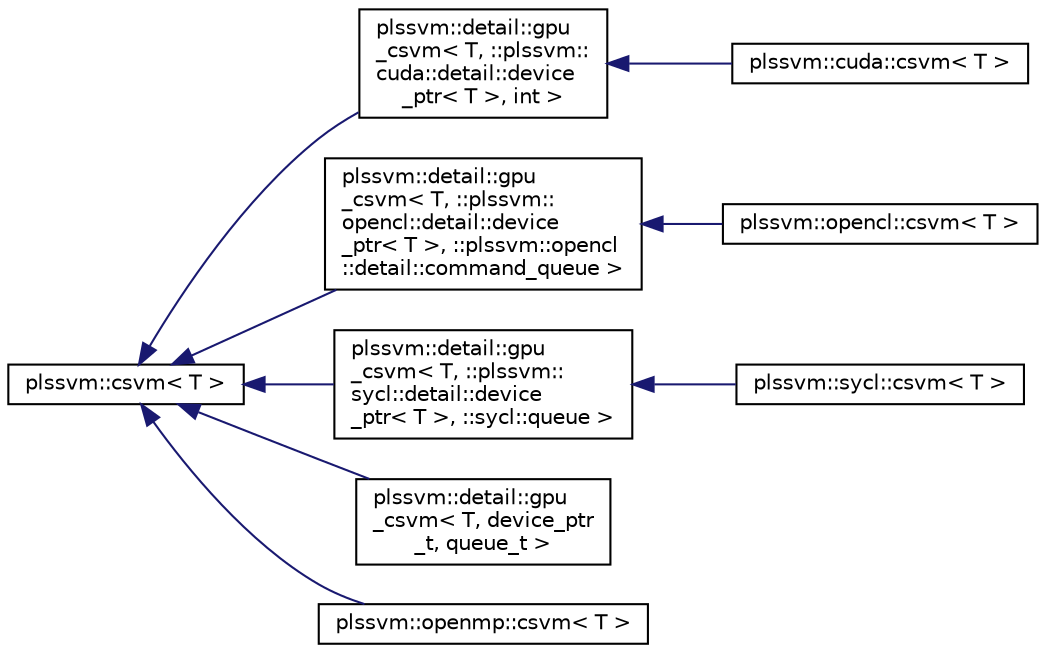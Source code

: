 digraph "Graphical Class Hierarchy"
{
 // LATEX_PDF_SIZE
  edge [fontname="Helvetica",fontsize="10",labelfontname="Helvetica",labelfontsize="10"];
  node [fontname="Helvetica",fontsize="10",shape=record];
  rankdir="LR";
  Node0 [label="plssvm::csvm\< T \>",height=0.2,width=0.4,color="black", fillcolor="white", style="filled",URL="$classplssvm_1_1csvm.html",tooltip="Base class for all C-SVM backends."];
  Node0 -> Node1 [dir="back",color="midnightblue",fontsize="10",style="solid",fontname="Helvetica"];
  Node1 [label="plssvm::detail::gpu\l_csvm\< T, ::plssvm::\lcuda::detail::device\l_ptr\< T \>, int \>",height=0.2,width=0.4,color="black", fillcolor="white", style="filled",URL="$classplssvm_1_1detail_1_1gpu__csvm.html",tooltip=" "];
  Node1 -> Node2 [dir="back",color="midnightblue",fontsize="10",style="solid",fontname="Helvetica"];
  Node2 [label="plssvm::cuda::csvm\< T \>",height=0.2,width=0.4,color="black", fillcolor="white", style="filled",URL="$classplssvm_1_1cuda_1_1csvm.html",tooltip="A C-SVM implementation using CUDA as backend."];
  Node0 -> Node3 [dir="back",color="midnightblue",fontsize="10",style="solid",fontname="Helvetica"];
  Node3 [label="plssvm::detail::gpu\l_csvm\< T, ::plssvm::\lopencl::detail::device\l_ptr\< T \>, ::plssvm::opencl\l::detail::command_queue \>",height=0.2,width=0.4,color="black", fillcolor="white", style="filled",URL="$classplssvm_1_1detail_1_1gpu__csvm.html",tooltip=" "];
  Node3 -> Node4 [dir="back",color="midnightblue",fontsize="10",style="solid",fontname="Helvetica"];
  Node4 [label="plssvm::opencl::csvm\< T \>",height=0.2,width=0.4,color="black", fillcolor="white", style="filled",URL="$classplssvm_1_1opencl_1_1csvm.html",tooltip="A C-SVM implementation using OpenCL as backend."];
  Node0 -> Node5 [dir="back",color="midnightblue",fontsize="10",style="solid",fontname="Helvetica"];
  Node5 [label="plssvm::detail::gpu\l_csvm\< T, ::plssvm::\lsycl::detail::device\l_ptr\< T \>, ::sycl::queue \>",height=0.2,width=0.4,color="black", fillcolor="white", style="filled",URL="$classplssvm_1_1detail_1_1gpu__csvm.html",tooltip=" "];
  Node5 -> Node6 [dir="back",color="midnightblue",fontsize="10",style="solid",fontname="Helvetica"];
  Node6 [label="plssvm::sycl::csvm\< T \>",height=0.2,width=0.4,color="black", fillcolor="white", style="filled",URL="$classplssvm_1_1sycl_1_1csvm.html",tooltip="A C-SVM implementation using SYCL as backend."];
  Node0 -> Node7 [dir="back",color="midnightblue",fontsize="10",style="solid",fontname="Helvetica"];
  Node7 [label="plssvm::detail::gpu\l_csvm\< T, device_ptr\l_t, queue_t \>",height=0.2,width=0.4,color="black", fillcolor="white", style="filled",URL="$classplssvm_1_1detail_1_1gpu__csvm.html",tooltip="A C-SVM implementation for all GPU backends to reduce code duplication."];
  Node0 -> Node8 [dir="back",color="midnightblue",fontsize="10",style="solid",fontname="Helvetica"];
  Node8 [label="plssvm::openmp::csvm\< T \>",height=0.2,width=0.4,color="black", fillcolor="white", style="filled",URL="$classplssvm_1_1openmp_1_1csvm.html",tooltip="A C-SVM implementation using OpenMP as backend."];
}
